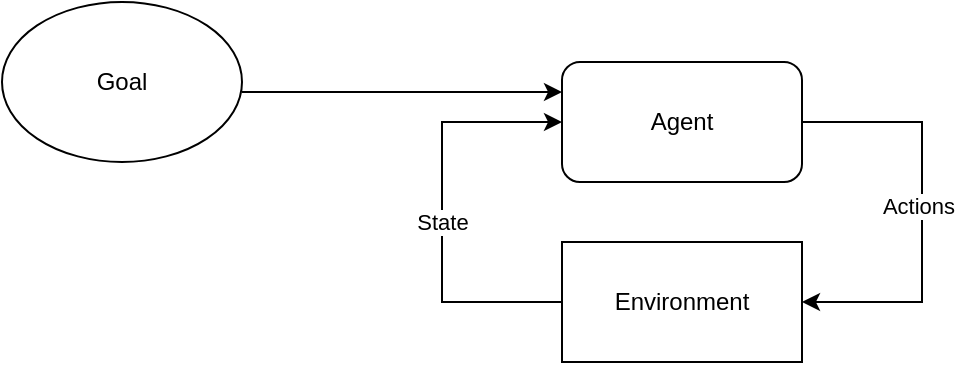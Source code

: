 <mxfile version="28.0.6">
  <diagram name="Page-1" id="F0AQisY2bB0dfK-I6A7e">
    <mxGraphModel dx="2946" dy="1192" grid="1" gridSize="10" guides="1" tooltips="1" connect="1" arrows="1" fold="1" page="1" pageScale="1" pageWidth="1169" pageHeight="827" math="0" shadow="0">
      <root>
        <mxCell id="0" />
        <mxCell id="1" parent="0" />
        <mxCell id="roB3iuX1EN2Z_52tsKjx-3" style="edgeStyle=orthogonalEdgeStyle;rounded=0;orthogonalLoop=1;jettySize=auto;html=1;entryX=1;entryY=0.5;entryDx=0;entryDy=0;exitX=1;exitY=0.5;exitDx=0;exitDy=0;" edge="1" parent="1" source="roB3iuX1EN2Z_52tsKjx-1" target="roB3iuX1EN2Z_52tsKjx-2">
          <mxGeometry relative="1" as="geometry">
            <Array as="points">
              <mxPoint x="700" y="410" />
              <mxPoint x="700" y="500" />
            </Array>
          </mxGeometry>
        </mxCell>
        <mxCell id="roB3iuX1EN2Z_52tsKjx-4" value="Actions" style="edgeLabel;html=1;align=center;verticalAlign=middle;resizable=0;points=[];" vertex="1" connectable="0" parent="roB3iuX1EN2Z_52tsKjx-3">
          <mxGeometry x="-0.031" y="-2" relative="1" as="geometry">
            <mxPoint as="offset" />
          </mxGeometry>
        </mxCell>
        <mxCell id="roB3iuX1EN2Z_52tsKjx-1" value="Agent" style="rounded=1;whiteSpace=wrap;html=1;" vertex="1" parent="1">
          <mxGeometry x="520" y="380" width="120" height="60" as="geometry" />
        </mxCell>
        <mxCell id="roB3iuX1EN2Z_52tsKjx-5" style="edgeStyle=orthogonalEdgeStyle;rounded=0;orthogonalLoop=1;jettySize=auto;html=1;entryX=0;entryY=0.5;entryDx=0;entryDy=0;exitX=0;exitY=0.5;exitDx=0;exitDy=0;" edge="1" parent="1" source="roB3iuX1EN2Z_52tsKjx-2" target="roB3iuX1EN2Z_52tsKjx-1">
          <mxGeometry relative="1" as="geometry">
            <Array as="points">
              <mxPoint x="460" y="500" />
              <mxPoint x="460" y="410" />
            </Array>
          </mxGeometry>
        </mxCell>
        <mxCell id="roB3iuX1EN2Z_52tsKjx-6" value="State" style="edgeLabel;html=1;align=center;verticalAlign=middle;resizable=0;points=[];" vertex="1" connectable="0" parent="roB3iuX1EN2Z_52tsKjx-5">
          <mxGeometry x="0.262" y="-3" relative="1" as="geometry">
            <mxPoint x="-3" y="32" as="offset" />
          </mxGeometry>
        </mxCell>
        <mxCell id="roB3iuX1EN2Z_52tsKjx-2" value="Environment" style="rounded=0;whiteSpace=wrap;html=1;" vertex="1" parent="1">
          <mxGeometry x="520" y="470" width="120" height="60" as="geometry" />
        </mxCell>
        <mxCell id="roB3iuX1EN2Z_52tsKjx-7" value="" style="endArrow=classic;html=1;rounded=0;entryX=0;entryY=0.25;entryDx=0;entryDy=0;" edge="1" parent="1" target="roB3iuX1EN2Z_52tsKjx-1">
          <mxGeometry width="50" height="50" relative="1" as="geometry">
            <mxPoint x="360" y="395" as="sourcePoint" />
            <mxPoint x="410" y="370" as="targetPoint" />
          </mxGeometry>
        </mxCell>
        <mxCell id="roB3iuX1EN2Z_52tsKjx-9" value="Goal" style="ellipse;whiteSpace=wrap;html=1;" vertex="1" parent="1">
          <mxGeometry x="240" y="350" width="120" height="80" as="geometry" />
        </mxCell>
      </root>
    </mxGraphModel>
  </diagram>
</mxfile>
